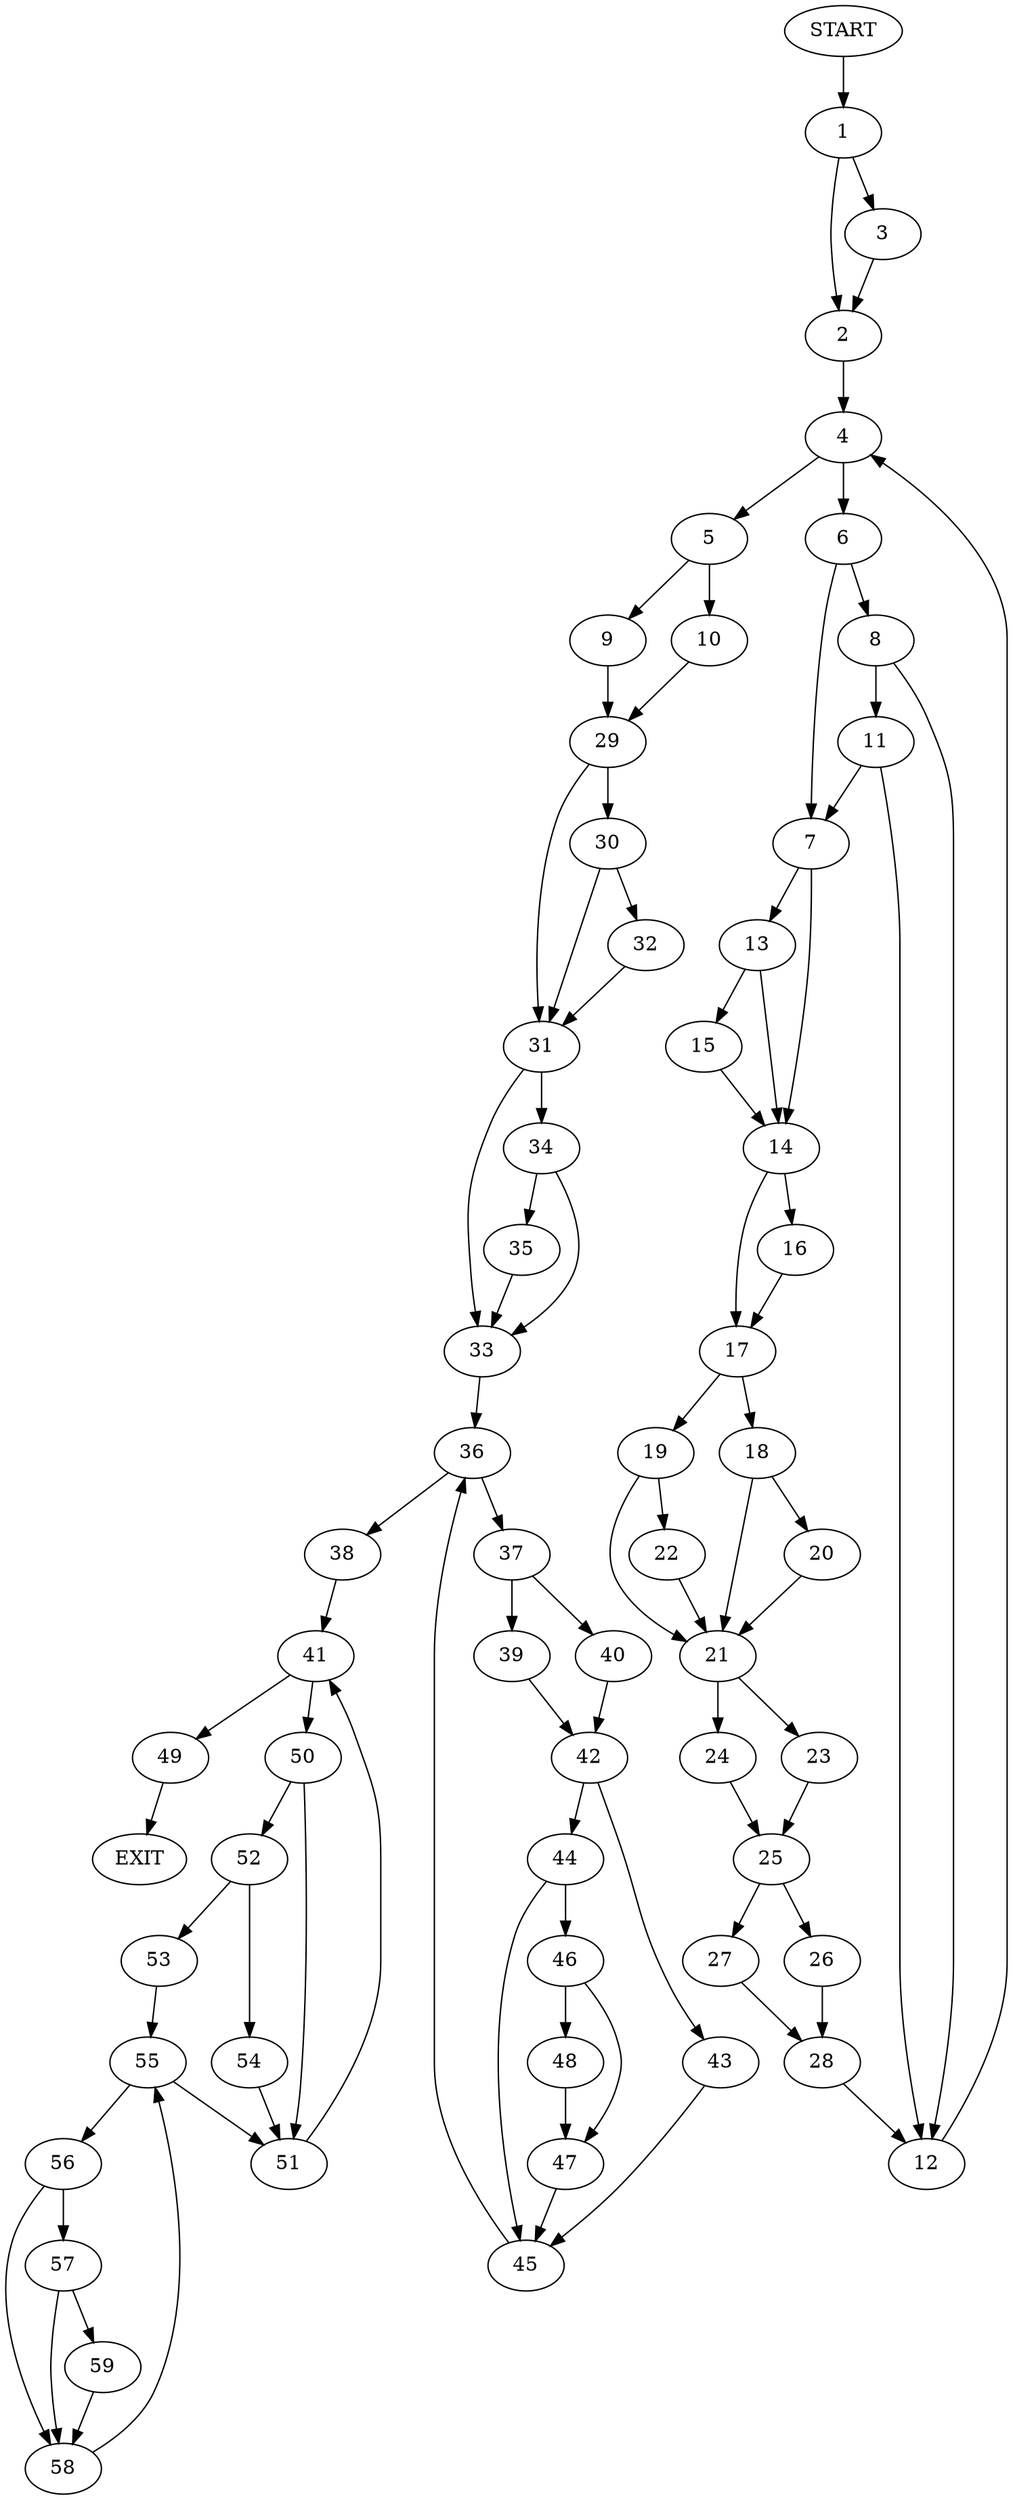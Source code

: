 digraph {
0 [label="START"]
60 [label="EXIT"]
0 -> 1
1 -> 2
1 -> 3
2 -> 4
3 -> 2
4 -> 5
4 -> 6
6 -> 7
6 -> 8
5 -> 9
5 -> 10
8 -> 11
8 -> 12
7 -> 13
7 -> 14
11 -> 7
11 -> 12
12 -> 4
13 -> 15
13 -> 14
14 -> 16
14 -> 17
15 -> 14
16 -> 17
17 -> 18
17 -> 19
18 -> 20
18 -> 21
19 -> 22
19 -> 21
21 -> 23
21 -> 24
22 -> 21
20 -> 21
24 -> 25
23 -> 25
25 -> 26
25 -> 27
27 -> 28
26 -> 28
28 -> 12
10 -> 29
9 -> 29
29 -> 30
29 -> 31
30 -> 31
30 -> 32
31 -> 33
31 -> 34
32 -> 31
34 -> 33
34 -> 35
33 -> 36
35 -> 33
36 -> 37
36 -> 38
37 -> 39
37 -> 40
38 -> 41
39 -> 42
40 -> 42
42 -> 43
42 -> 44
43 -> 45
44 -> 46
44 -> 45
45 -> 36
46 -> 47
46 -> 48
48 -> 47
47 -> 45
41 -> 49
41 -> 50
49 -> 60
50 -> 51
50 -> 52
52 -> 53
52 -> 54
51 -> 41
54 -> 51
53 -> 55
55 -> 56
55 -> 51
56 -> 57
56 -> 58
57 -> 59
57 -> 58
58 -> 55
59 -> 58
}
